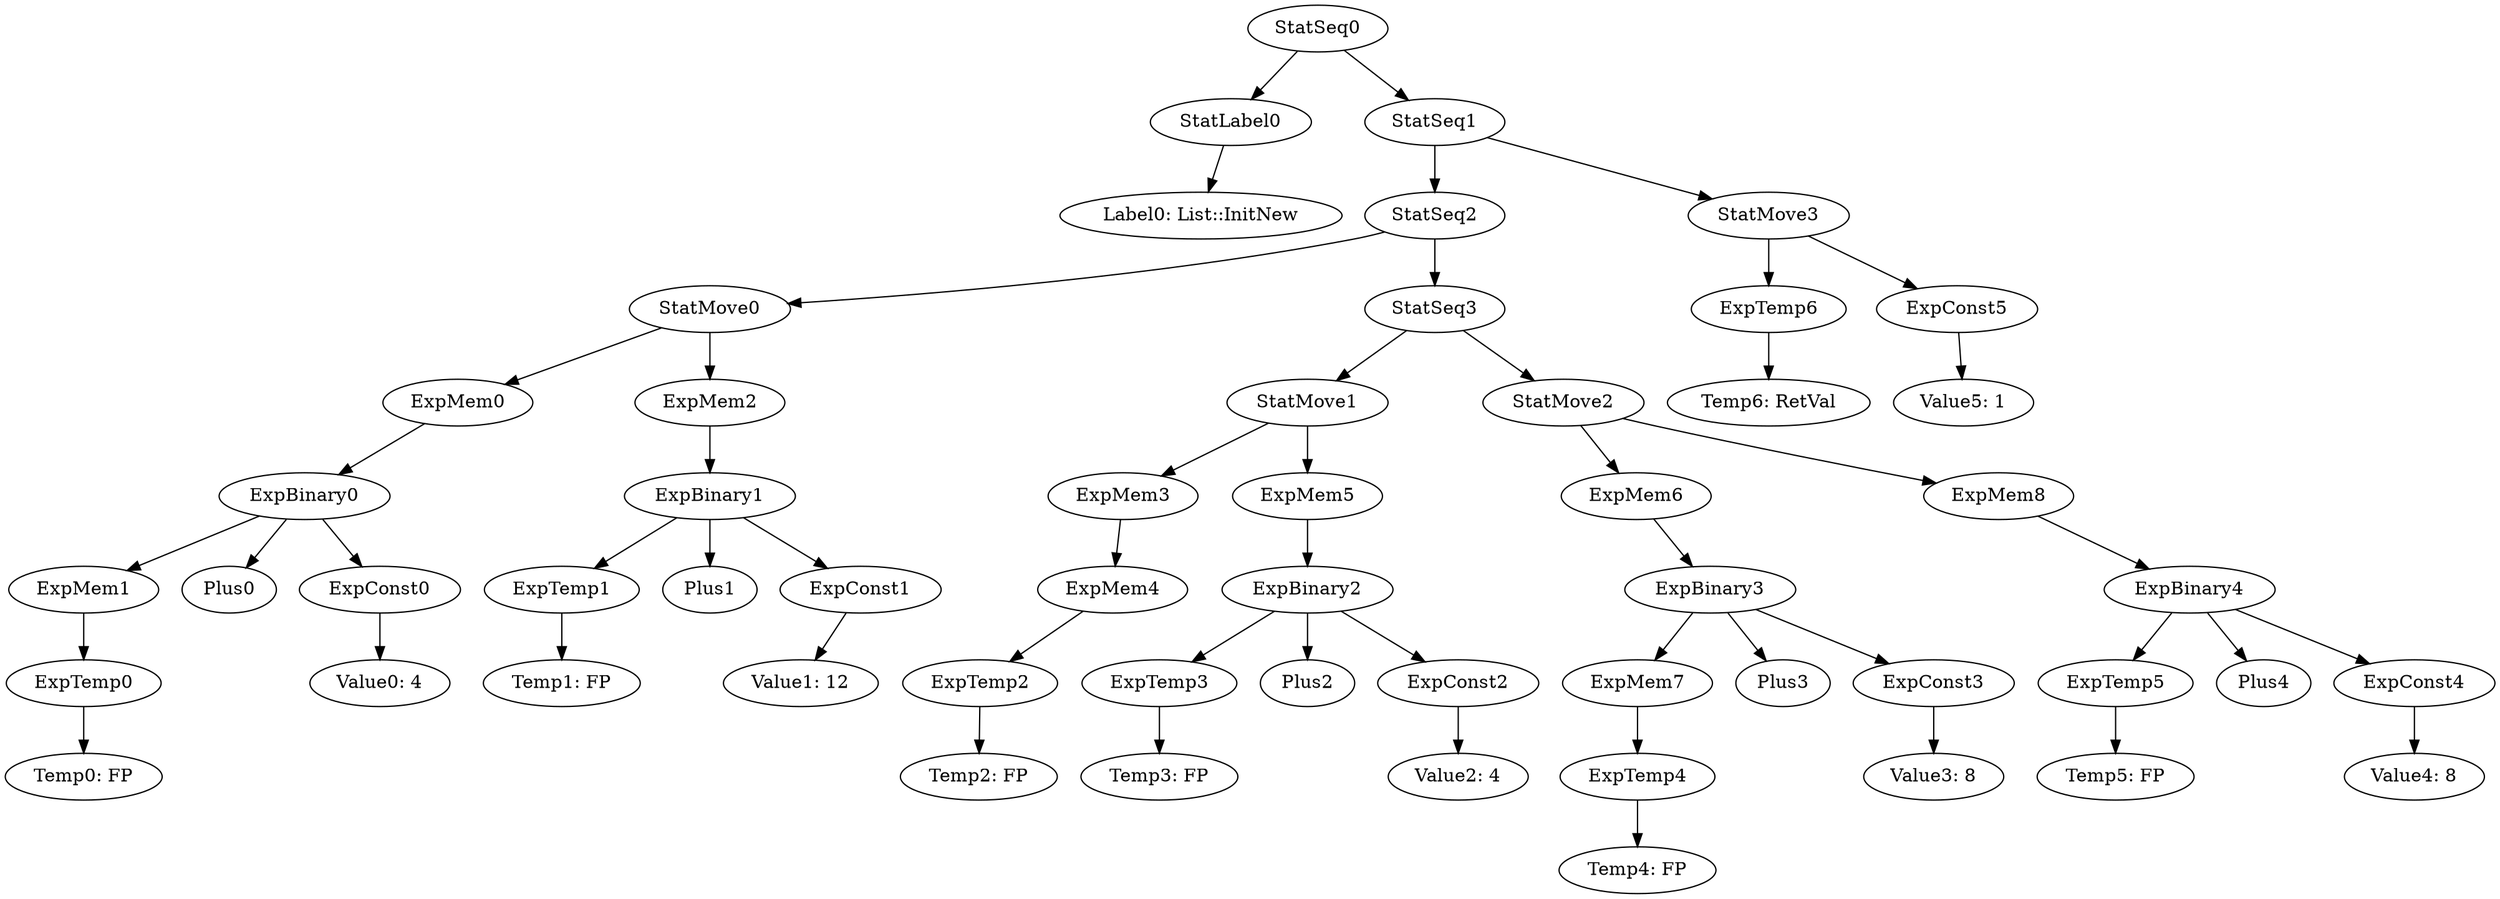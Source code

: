 digraph {
	ordering = out;
	StatMove3 -> ExpTemp6;
	StatMove3 -> ExpConst5;
	ExpTemp6 -> "Temp6: RetVal";
	ExpConst4 -> "Value4: 8";
	ExpBinary4 -> ExpTemp5;
	ExpBinary4 -> Plus4;
	ExpBinary4 -> ExpConst4;
	StatMove2 -> ExpMem6;
	StatMove2 -> ExpMem8;
	ExpMem6 -> ExpBinary3;
	ExpConst3 -> "Value3: 8";
	ExpConst5 -> "Value5: 1";
	ExpBinary3 -> ExpMem7;
	ExpBinary3 -> Plus3;
	ExpBinary3 -> ExpConst3;
	ExpTemp4 -> "Temp4: FP";
	ExpBinary1 -> ExpTemp1;
	ExpBinary1 -> Plus1;
	ExpBinary1 -> ExpConst1;
	ExpMem0 -> ExpBinary0;
	ExpMem3 -> ExpMem4;
	StatMove0 -> ExpMem0;
	StatMove0 -> ExpMem2;
	StatSeq3 -> StatMove1;
	StatSeq3 -> StatMove2;
	ExpConst0 -> "Value0: 4";
	ExpMem1 -> ExpTemp0;
	StatLabel0 -> "Label0: List::InitNew";
	ExpTemp5 -> "Temp5: FP";
	ExpTemp1 -> "Temp1: FP";
	StatSeq0 -> StatLabel0;
	StatSeq0 -> StatSeq1;
	ExpTemp3 -> "Temp3: FP";
	ExpMem7 -> ExpTemp4;
	ExpTemp0 -> "Temp0: FP";
	ExpMem2 -> ExpBinary1;
	StatSeq1 -> StatSeq2;
	StatSeq1 -> StatMove3;
	ExpConst1 -> "Value1: 12";
	StatSeq2 -> StatMove0;
	StatSeq2 -> StatSeq3;
	ExpTemp2 -> "Temp2: FP";
	ExpBinary0 -> ExpMem1;
	ExpBinary0 -> Plus0;
	ExpBinary0 -> ExpConst0;
	ExpMem4 -> ExpTemp2;
	ExpMem8 -> ExpBinary4;
	ExpBinary2 -> ExpTemp3;
	ExpBinary2 -> Plus2;
	ExpBinary2 -> ExpConst2;
	ExpConst2 -> "Value2: 4";
	StatMove1 -> ExpMem3;
	StatMove1 -> ExpMem5;
	ExpMem5 -> ExpBinary2;
}

